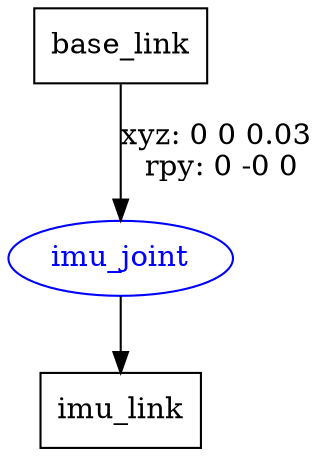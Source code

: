 digraph G {
node [shape=box];
"base_link" [label="base_link"];
"imu_link" [label="imu_link"];
node [shape=ellipse, color=blue, fontcolor=blue];
"base_link" -> "imu_joint" [label="xyz: 0 0 0.03 \nrpy: 0 -0 0"]
"imu_joint" -> "imu_link"
}
